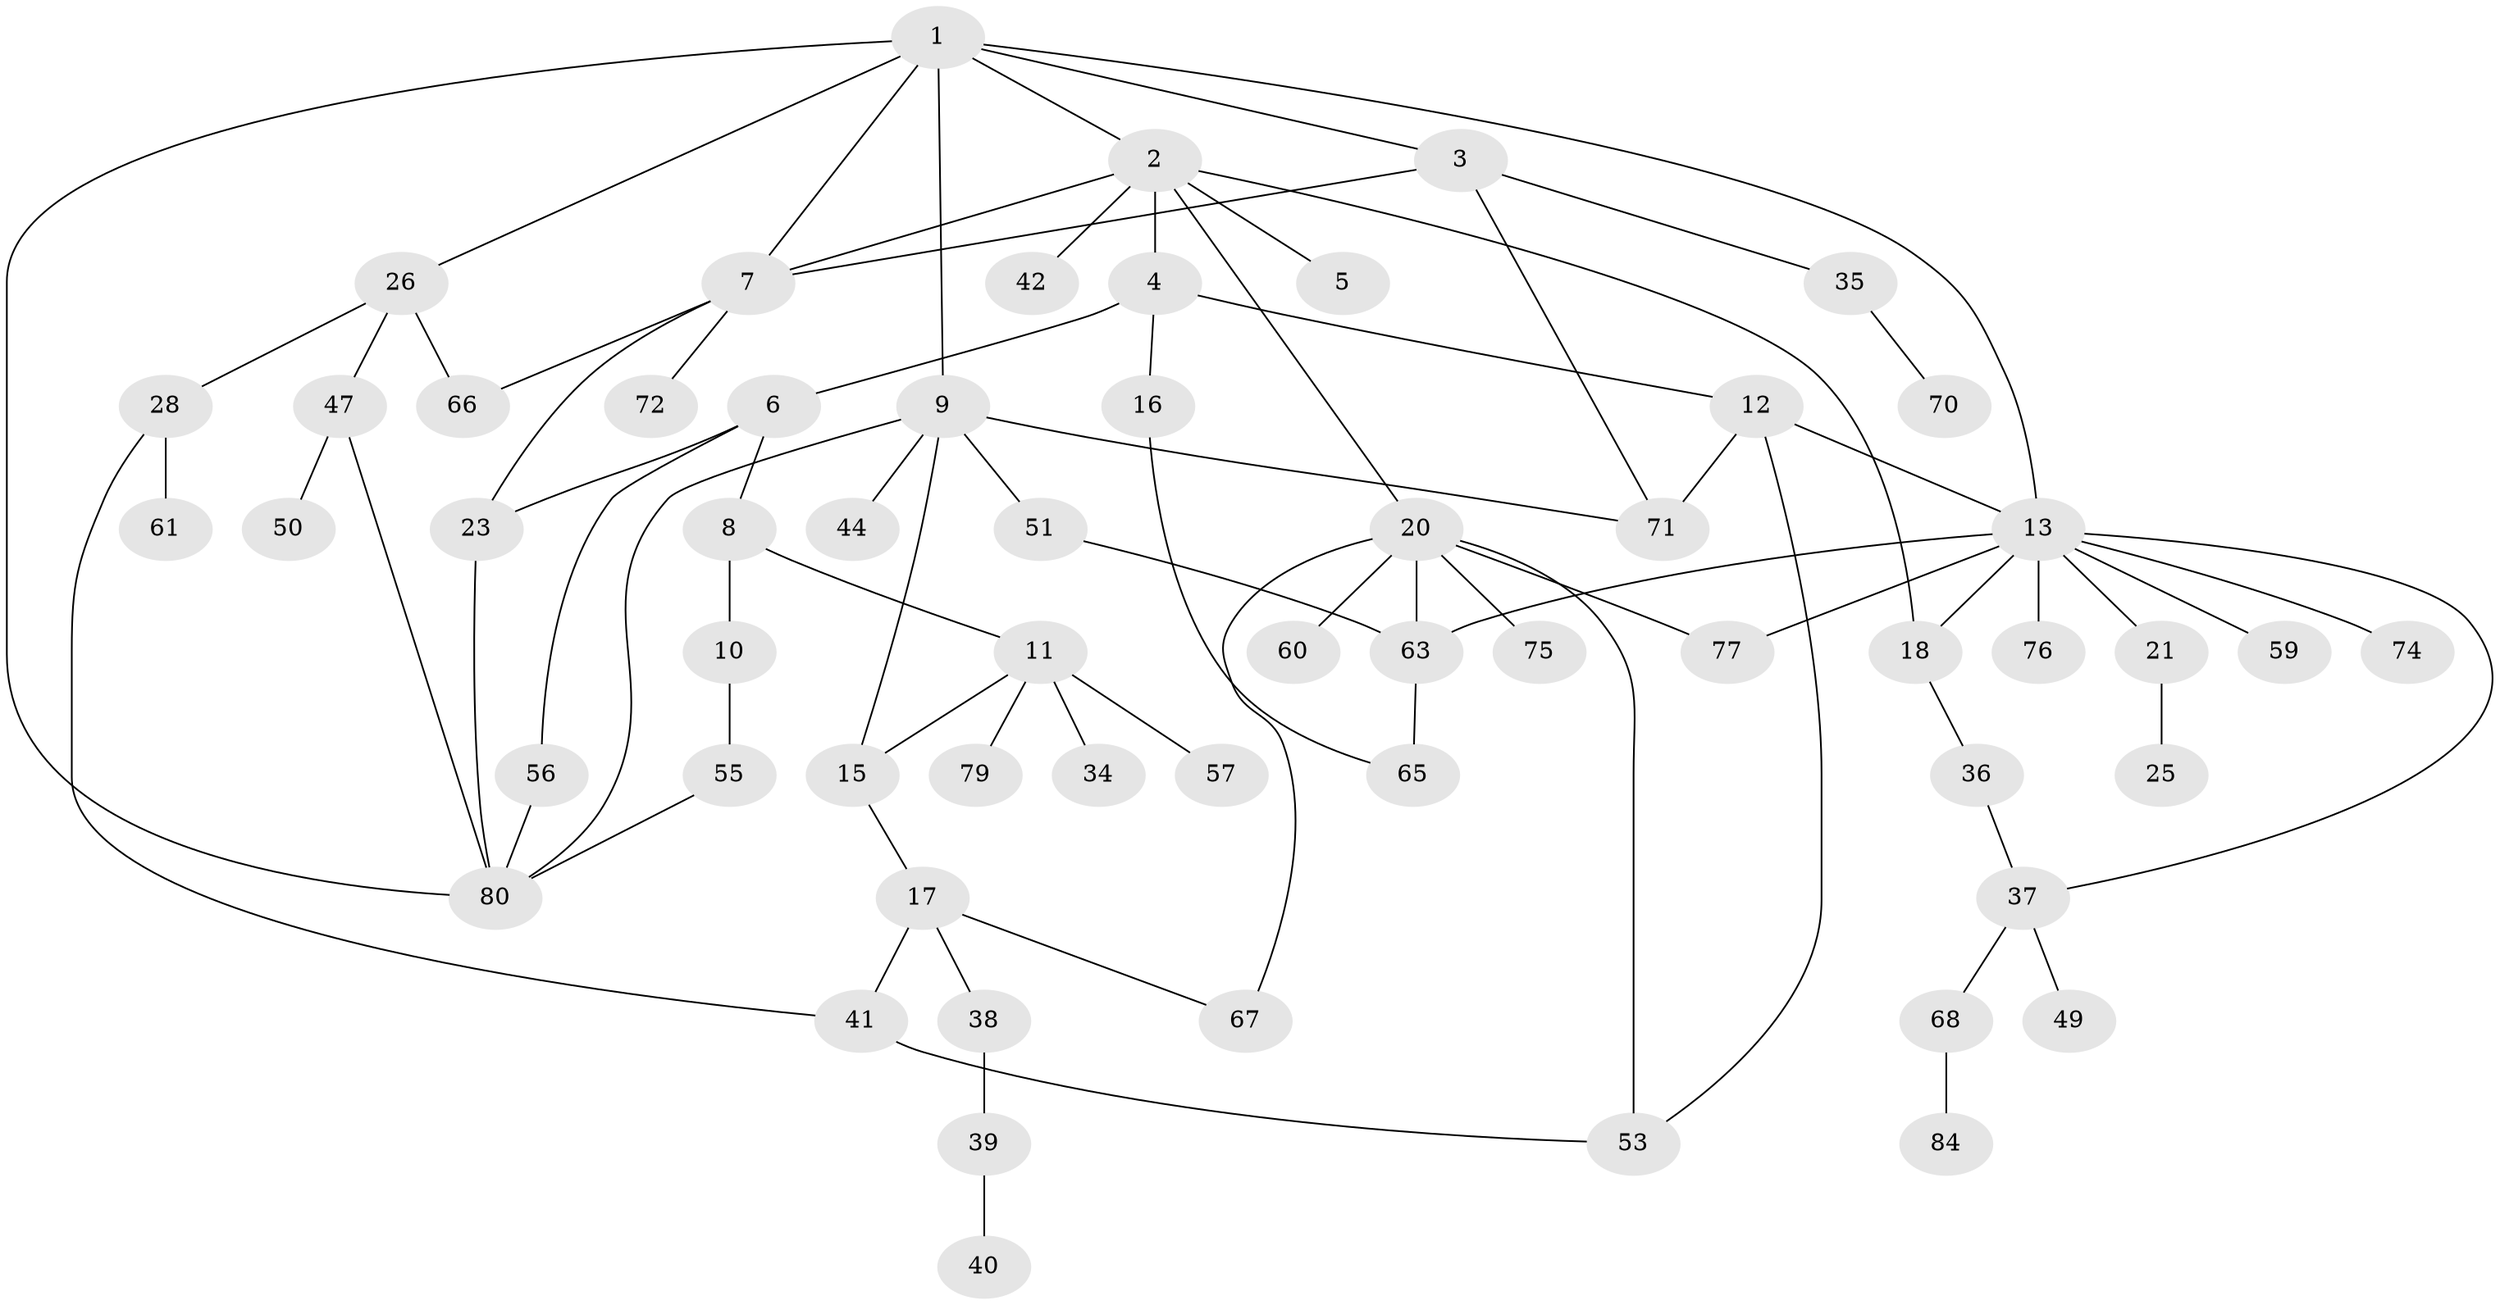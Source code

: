 // original degree distribution, {7: 0.023529411764705882, 4: 0.12941176470588237, 1: 0.27058823529411763, 3: 0.2235294117647059, 2: 0.29411764705882354, 6: 0.03529411764705882, 5: 0.023529411764705882}
// Generated by graph-tools (version 1.1) at 2025/17/03/04/25 18:17:07]
// undirected, 59 vertices, 81 edges
graph export_dot {
graph [start="1"]
  node [color=gray90,style=filled];
  1;
  2;
  3;
  4;
  5;
  6 [super="+48"];
  7 [super="+31"];
  8;
  9 [super="+27"];
  10;
  11 [super="+14+30+29"];
  12 [super="+24"];
  13 [super="+19+22"];
  15;
  16;
  17 [super="+32+43"];
  18;
  20 [super="+58+45"];
  21 [super="+62"];
  23;
  25;
  26;
  28;
  34 [super="+54"];
  35 [super="+73"];
  36;
  37 [super="+46"];
  38;
  39;
  40;
  41 [super="+69"];
  42;
  44;
  47 [super="+52"];
  49;
  50;
  51;
  53 [super="+64"];
  55;
  56 [super="+78"];
  57 [super="+85"];
  59;
  60;
  61;
  63 [super="+83"];
  65;
  66;
  67;
  68;
  70;
  71;
  72;
  74;
  75;
  76;
  77;
  79;
  80 [super="+81+82"];
  84;
  1 -- 2;
  1 -- 3;
  1 -- 9;
  1 -- 13;
  1 -- 26;
  1 -- 80;
  1 -- 7;
  2 -- 4;
  2 -- 5;
  2 -- 18;
  2 -- 20;
  2 -- 42;
  2 -- 7;
  3 -- 7;
  3 -- 35;
  3 -- 71;
  4 -- 6;
  4 -- 12;
  4 -- 16;
  6 -- 8;
  6 -- 56;
  6 -- 23;
  7 -- 23;
  7 -- 72;
  7 -- 66;
  8 -- 10;
  8 -- 11;
  9 -- 15;
  9 -- 80;
  9 -- 51;
  9 -- 71;
  9 -- 44;
  10 -- 55;
  11 -- 15;
  11 -- 34;
  11 -- 57;
  11 -- 79;
  12 -- 53;
  12 -- 13;
  12 -- 71;
  13 -- 21;
  13 -- 74;
  13 -- 59;
  13 -- 18;
  13 -- 77;
  13 -- 37;
  13 -- 76;
  13 -- 63;
  15 -- 17;
  16 -- 65;
  17 -- 38;
  17 -- 41;
  17 -- 67;
  18 -- 36;
  20 -- 75;
  20 -- 67;
  20 -- 60;
  20 -- 77;
  20 -- 63 [weight=2];
  20 -- 53;
  21 -- 25;
  23 -- 80;
  26 -- 28;
  26 -- 47;
  26 -- 66;
  28 -- 61;
  28 -- 41;
  35 -- 70;
  36 -- 37;
  37 -- 49;
  37 -- 68;
  38 -- 39;
  39 -- 40;
  41 -- 53;
  47 -- 50;
  47 -- 80;
  51 -- 63;
  55 -- 80;
  56 -- 80;
  63 -- 65;
  68 -- 84;
}
